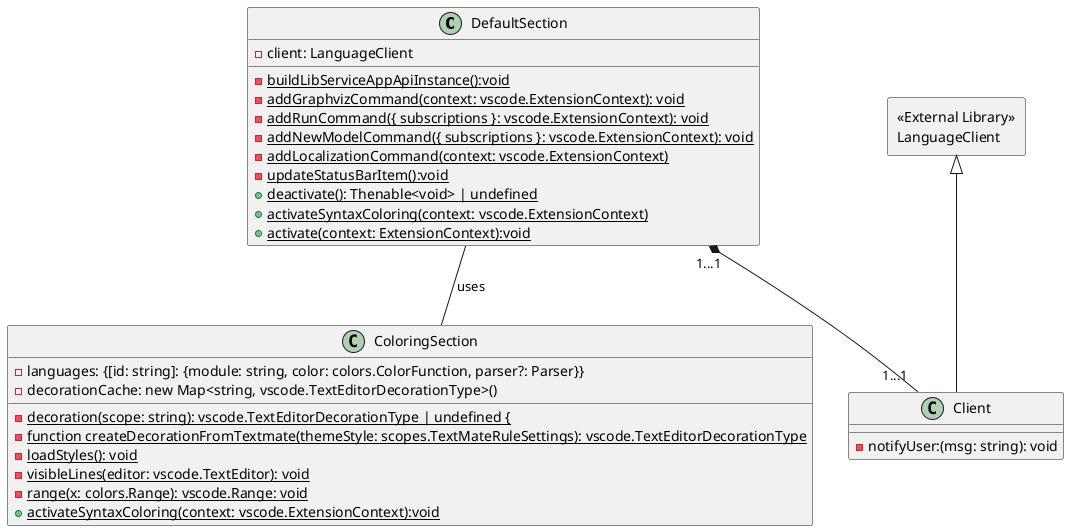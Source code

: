 @startuml

class DefaultSection {
    - client: LanguageClient

    - {static} buildLibServiceAppApiInstance():void
    - {static} addGraphvizCommand(context: vscode.ExtensionContext): void
    - {static} addRunCommand({ subscriptions }: vscode.ExtensionContext): void
    - {static} addNewModelCommand({ subscriptions }: vscode.ExtensionContext): void
    - {static} addLocalizationCommand(context: vscode.ExtensionContext)
    - {static} updateStatusBarItem():void
    + {static} deactivate(): Thenable<void> | undefined
    + {static} activateSyntaxColoring(context: vscode.ExtensionContext)
    + {static} activate(context: ExtensionContext):void
}

rectangle extConnection [
    <<External Library>>
    LanguageClient
]


class Client extends extConnection{
    - notifyUser:(msg: string): void
}


class ColoringSection {
    - languages: {[id: string]: {module: string, color: colors.ColorFunction, parser?: Parser}}
    {field}- decorationCache: new Map<string, vscode.TextEditorDecorationType>()

    -{static} decoration(scope: string): vscode.TextEditorDecorationType | undefined {
    -{static} function createDecorationFromTextmate(themeStyle: scopes.TextMateRuleSettings): vscode.TextEditorDecorationType
    -{static} loadStyles(): void
    -{static} visibleLines(editor: vscode.TextEditor): void
    -{static}  range(x: colors.Range): vscode.Range: void
    +{static} activateSyntaxColoring(context: vscode.ExtensionContext):void 
}

DefaultSection "1...1" *-- "1...1" Client
DefaultSection -- ColoringSection : uses

@enduml